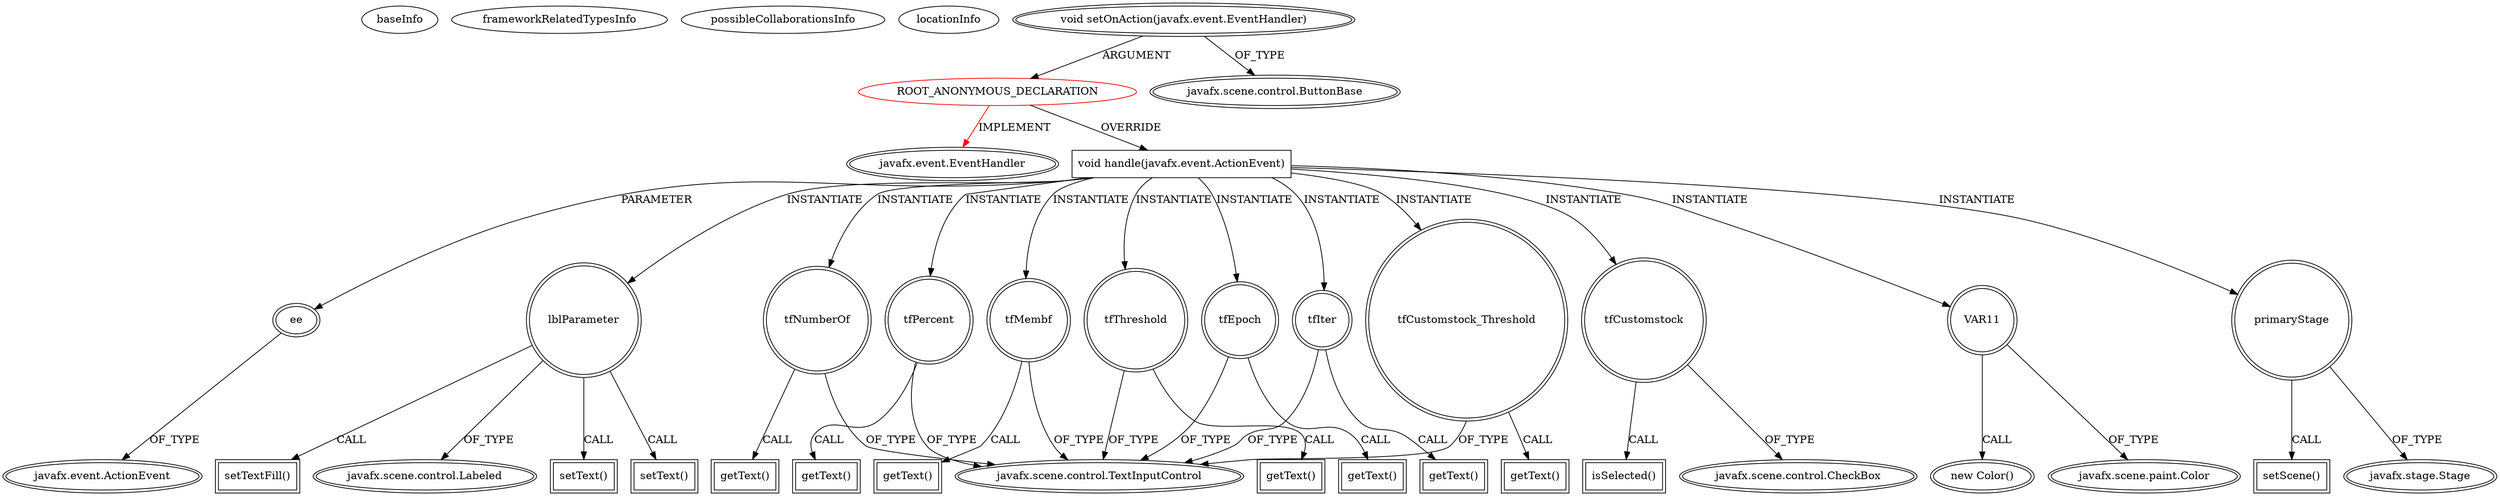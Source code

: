 digraph {
baseInfo[graphId=826,category="extension_graph",isAnonymous=true,possibleRelation=false]
frameworkRelatedTypesInfo[0="javafx.event.EventHandler"]
possibleCollaborationsInfo[]
locationInfo[projectName="LukasBuchert-Stockmarketprediction_ANFIS",filePath="/LukasBuchert-Stockmarketprediction_ANFIS/Stockmarketprediction_ANFIS-master/StockMarketPrediction/src/gui/MainApplication.java",contextSignature="void start(javafx.stage.Stage)",graphId="826"]
0[label="ROOT_ANONYMOUS_DECLARATION",vertexType="ROOT_ANONYMOUS_DECLARATION",isFrameworkType=false,color=red]
1[label="javafx.event.EventHandler",vertexType="FRAMEWORK_INTERFACE_TYPE",isFrameworkType=true,peripheries=2]
2[label="void setOnAction(javafx.event.EventHandler)",vertexType="OUTSIDE_CALL",isFrameworkType=true,peripheries=2]
3[label="javafx.scene.control.ButtonBase",vertexType="FRAMEWORK_CLASS_TYPE",isFrameworkType=true,peripheries=2]
4[label="void handle(javafx.event.ActionEvent)",vertexType="OVERRIDING_METHOD_DECLARATION",isFrameworkType=false,shape=box]
5[label="ee",vertexType="PARAMETER_DECLARATION",isFrameworkType=true,peripheries=2]
6[label="javafx.event.ActionEvent",vertexType="FRAMEWORK_CLASS_TYPE",isFrameworkType=true,peripheries=2]
7[label="lblParameter",vertexType="VARIABLE_EXPRESION",isFrameworkType=true,peripheries=2,shape=circle]
9[label="javafx.scene.control.Labeled",vertexType="FRAMEWORK_CLASS_TYPE",isFrameworkType=true,peripheries=2]
8[label="setText()",vertexType="INSIDE_CALL",isFrameworkType=true,peripheries=2,shape=box]
10[label="tfNumberOf",vertexType="VARIABLE_EXPRESION",isFrameworkType=true,peripheries=2,shape=circle]
12[label="javafx.scene.control.TextInputControl",vertexType="FRAMEWORK_CLASS_TYPE",isFrameworkType=true,peripheries=2]
11[label="getText()",vertexType="INSIDE_CALL",isFrameworkType=true,peripheries=2,shape=box]
13[label="tfPercent",vertexType="VARIABLE_EXPRESION",isFrameworkType=true,peripheries=2,shape=circle]
14[label="getText()",vertexType="INSIDE_CALL",isFrameworkType=true,peripheries=2,shape=box]
16[label="tfMembf",vertexType="VARIABLE_EXPRESION",isFrameworkType=true,peripheries=2,shape=circle]
17[label="getText()",vertexType="INSIDE_CALL",isFrameworkType=true,peripheries=2,shape=box]
19[label="tfEpoch",vertexType="VARIABLE_EXPRESION",isFrameworkType=true,peripheries=2,shape=circle]
20[label="getText()",vertexType="INSIDE_CALL",isFrameworkType=true,peripheries=2,shape=box]
22[label="tfIter",vertexType="VARIABLE_EXPRESION",isFrameworkType=true,peripheries=2,shape=circle]
23[label="getText()",vertexType="INSIDE_CALL",isFrameworkType=true,peripheries=2,shape=box]
25[label="tfThreshold",vertexType="VARIABLE_EXPRESION",isFrameworkType=true,peripheries=2,shape=circle]
26[label="getText()",vertexType="INSIDE_CALL",isFrameworkType=true,peripheries=2,shape=box]
28[label="tfCustomstock_Threshold",vertexType="VARIABLE_EXPRESION",isFrameworkType=true,peripheries=2,shape=circle]
29[label="getText()",vertexType="INSIDE_CALL",isFrameworkType=true,peripheries=2,shape=box]
31[label="tfCustomstock",vertexType="VARIABLE_EXPRESION",isFrameworkType=true,peripheries=2,shape=circle]
33[label="javafx.scene.control.CheckBox",vertexType="FRAMEWORK_CLASS_TYPE",isFrameworkType=true,peripheries=2]
32[label="isSelected()",vertexType="INSIDE_CALL",isFrameworkType=true,peripheries=2,shape=box]
35[label="setText()",vertexType="INSIDE_CALL",isFrameworkType=true,peripheries=2,shape=box]
37[label="setTextFill()",vertexType="INSIDE_CALL",isFrameworkType=true,peripheries=2,shape=box]
39[label="VAR11",vertexType="VARIABLE_EXPRESION",isFrameworkType=true,peripheries=2,shape=circle]
40[label="javafx.scene.paint.Color",vertexType="FRAMEWORK_CLASS_TYPE",isFrameworkType=true,peripheries=2]
38[label="new Color()",vertexType="CONSTRUCTOR_CALL",isFrameworkType=true,peripheries=2]
41[label="primaryStage",vertexType="VARIABLE_EXPRESION",isFrameworkType=true,peripheries=2,shape=circle]
43[label="javafx.stage.Stage",vertexType="FRAMEWORK_CLASS_TYPE",isFrameworkType=true,peripheries=2]
42[label="setScene()",vertexType="INSIDE_CALL",isFrameworkType=true,peripheries=2,shape=box]
0->1[label="IMPLEMENT",color=red]
2->0[label="ARGUMENT"]
2->3[label="OF_TYPE"]
0->4[label="OVERRIDE"]
5->6[label="OF_TYPE"]
4->5[label="PARAMETER"]
4->7[label="INSTANTIATE"]
7->9[label="OF_TYPE"]
7->8[label="CALL"]
4->10[label="INSTANTIATE"]
10->12[label="OF_TYPE"]
10->11[label="CALL"]
4->13[label="INSTANTIATE"]
13->12[label="OF_TYPE"]
13->14[label="CALL"]
4->16[label="INSTANTIATE"]
16->12[label="OF_TYPE"]
16->17[label="CALL"]
4->19[label="INSTANTIATE"]
19->12[label="OF_TYPE"]
19->20[label="CALL"]
4->22[label="INSTANTIATE"]
22->12[label="OF_TYPE"]
22->23[label="CALL"]
4->25[label="INSTANTIATE"]
25->12[label="OF_TYPE"]
25->26[label="CALL"]
4->28[label="INSTANTIATE"]
28->12[label="OF_TYPE"]
28->29[label="CALL"]
4->31[label="INSTANTIATE"]
31->33[label="OF_TYPE"]
31->32[label="CALL"]
7->35[label="CALL"]
7->37[label="CALL"]
4->39[label="INSTANTIATE"]
39->40[label="OF_TYPE"]
39->38[label="CALL"]
4->41[label="INSTANTIATE"]
41->43[label="OF_TYPE"]
41->42[label="CALL"]
}
